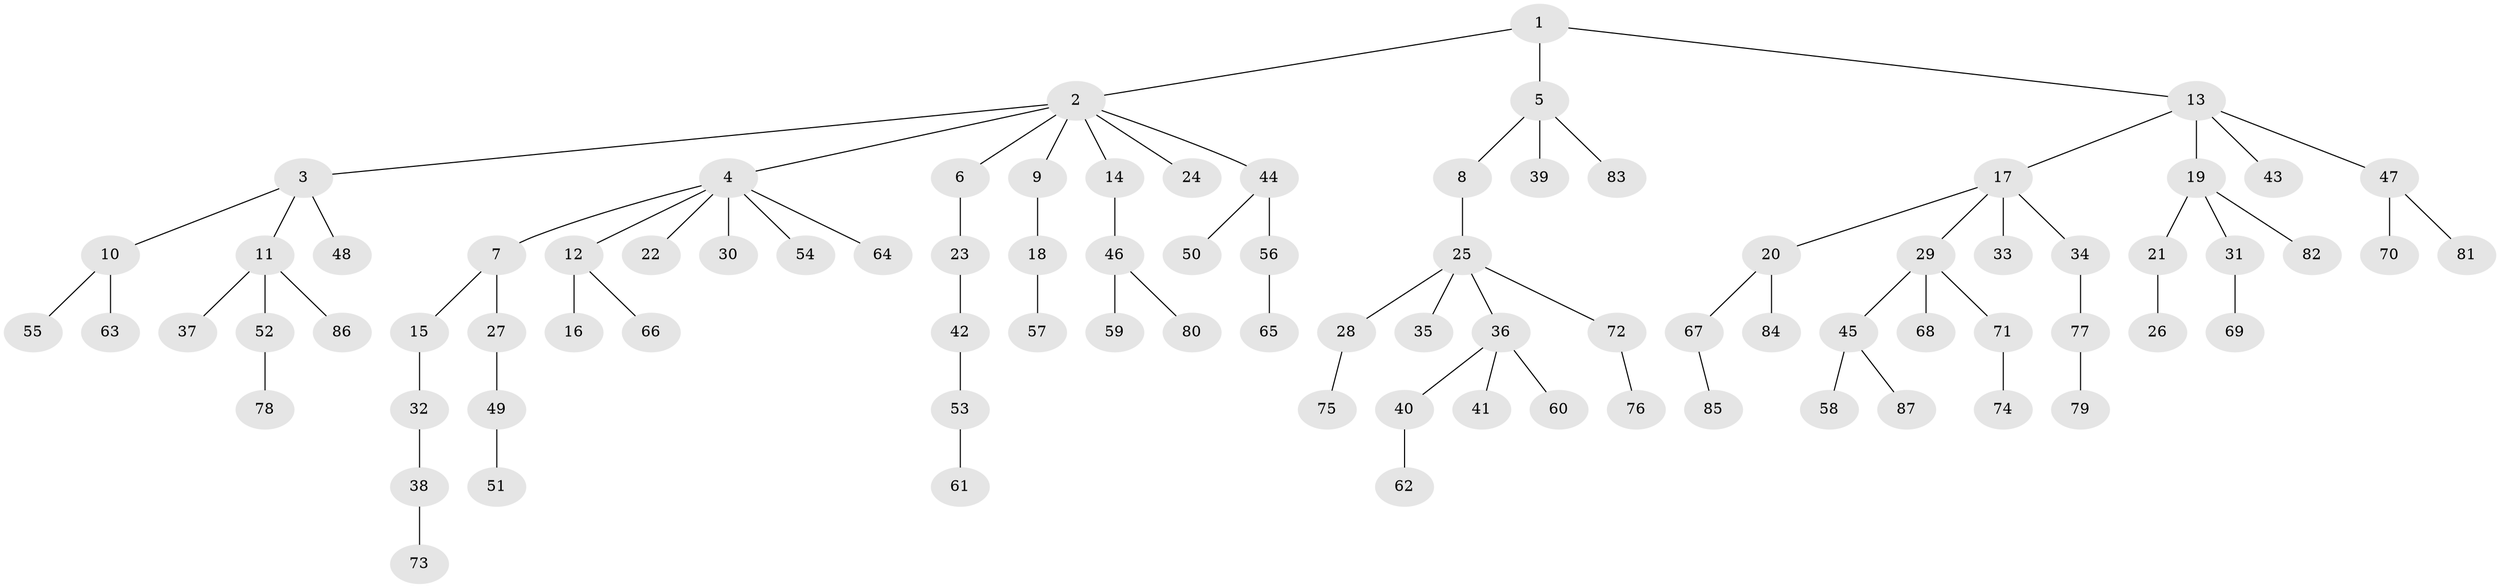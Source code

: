 // Generated by graph-tools (version 1.1) at 2025/26/03/09/25 03:26:22]
// undirected, 87 vertices, 86 edges
graph export_dot {
graph [start="1"]
  node [color=gray90,style=filled];
  1;
  2;
  3;
  4;
  5;
  6;
  7;
  8;
  9;
  10;
  11;
  12;
  13;
  14;
  15;
  16;
  17;
  18;
  19;
  20;
  21;
  22;
  23;
  24;
  25;
  26;
  27;
  28;
  29;
  30;
  31;
  32;
  33;
  34;
  35;
  36;
  37;
  38;
  39;
  40;
  41;
  42;
  43;
  44;
  45;
  46;
  47;
  48;
  49;
  50;
  51;
  52;
  53;
  54;
  55;
  56;
  57;
  58;
  59;
  60;
  61;
  62;
  63;
  64;
  65;
  66;
  67;
  68;
  69;
  70;
  71;
  72;
  73;
  74;
  75;
  76;
  77;
  78;
  79;
  80;
  81;
  82;
  83;
  84;
  85;
  86;
  87;
  1 -- 2;
  1 -- 5;
  1 -- 13;
  2 -- 3;
  2 -- 4;
  2 -- 6;
  2 -- 9;
  2 -- 14;
  2 -- 24;
  2 -- 44;
  3 -- 10;
  3 -- 11;
  3 -- 48;
  4 -- 7;
  4 -- 12;
  4 -- 22;
  4 -- 30;
  4 -- 54;
  4 -- 64;
  5 -- 8;
  5 -- 39;
  5 -- 83;
  6 -- 23;
  7 -- 15;
  7 -- 27;
  8 -- 25;
  9 -- 18;
  10 -- 55;
  10 -- 63;
  11 -- 37;
  11 -- 52;
  11 -- 86;
  12 -- 16;
  12 -- 66;
  13 -- 17;
  13 -- 19;
  13 -- 43;
  13 -- 47;
  14 -- 46;
  15 -- 32;
  17 -- 20;
  17 -- 29;
  17 -- 33;
  17 -- 34;
  18 -- 57;
  19 -- 21;
  19 -- 31;
  19 -- 82;
  20 -- 67;
  20 -- 84;
  21 -- 26;
  23 -- 42;
  25 -- 28;
  25 -- 35;
  25 -- 36;
  25 -- 72;
  27 -- 49;
  28 -- 75;
  29 -- 45;
  29 -- 68;
  29 -- 71;
  31 -- 69;
  32 -- 38;
  34 -- 77;
  36 -- 40;
  36 -- 41;
  36 -- 60;
  38 -- 73;
  40 -- 62;
  42 -- 53;
  44 -- 50;
  44 -- 56;
  45 -- 58;
  45 -- 87;
  46 -- 59;
  46 -- 80;
  47 -- 70;
  47 -- 81;
  49 -- 51;
  52 -- 78;
  53 -- 61;
  56 -- 65;
  67 -- 85;
  71 -- 74;
  72 -- 76;
  77 -- 79;
}
